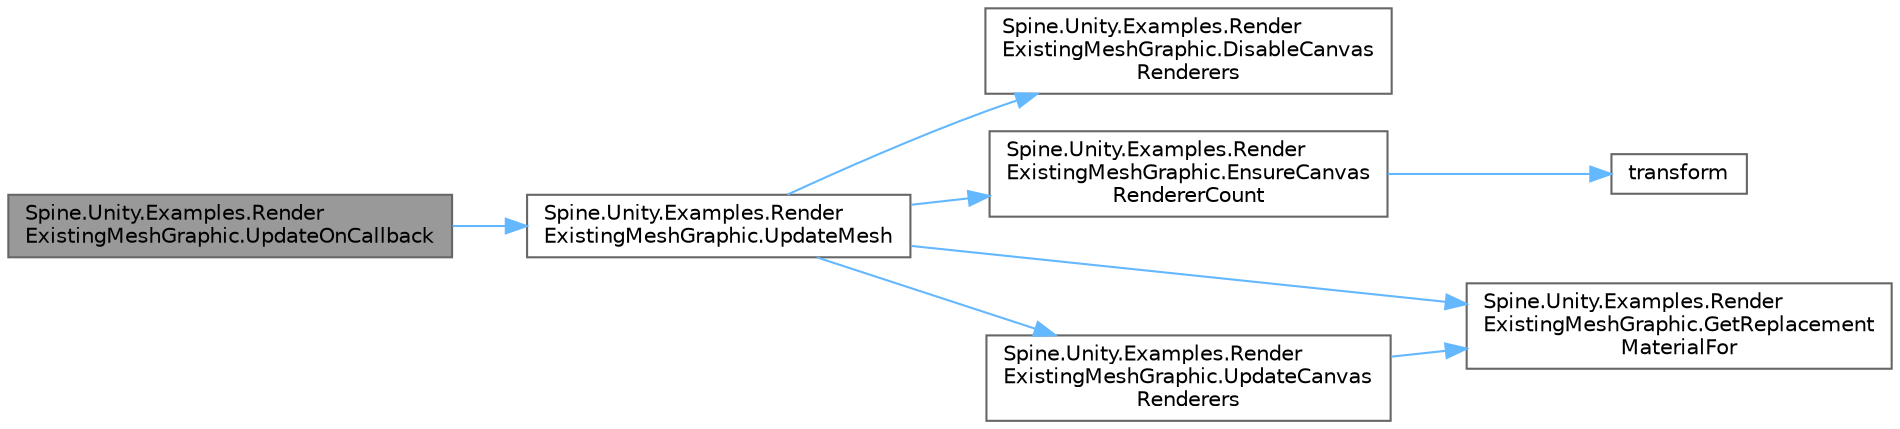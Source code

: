 digraph "Spine.Unity.Examples.RenderExistingMeshGraphic.UpdateOnCallback"
{
 // LATEX_PDF_SIZE
  bgcolor="transparent";
  edge [fontname=Helvetica,fontsize=10,labelfontname=Helvetica,labelfontsize=10];
  node [fontname=Helvetica,fontsize=10,shape=box,height=0.2,width=0.4];
  rankdir="LR";
  Node1 [id="Node000001",label="Spine.Unity.Examples.Render\lExistingMeshGraphic.UpdateOnCallback",height=0.2,width=0.4,color="gray40", fillcolor="grey60", style="filled", fontcolor="black",tooltip=" "];
  Node1 -> Node2 [id="edge8_Node000001_Node000002",color="steelblue1",style="solid",tooltip=" "];
  Node2 [id="Node000002",label="Spine.Unity.Examples.Render\lExistingMeshGraphic.UpdateMesh",height=0.2,width=0.4,color="grey40", fillcolor="white", style="filled",URL="$class_spine_1_1_unity_1_1_examples_1_1_render_existing_mesh_graphic.html#abd7f73a887b8e08158e48f55b2a3e42e",tooltip=" "];
  Node2 -> Node3 [id="edge9_Node000002_Node000003",color="steelblue1",style="solid",tooltip=" "];
  Node3 [id="Node000003",label="Spine.Unity.Examples.Render\lExistingMeshGraphic.DisableCanvas\lRenderers",height=0.2,width=0.4,color="grey40", fillcolor="white", style="filled",URL="$class_spine_1_1_unity_1_1_examples_1_1_render_existing_mesh_graphic.html#a9dd1ebdd3fafd70b873cec0016d3795e",tooltip=" "];
  Node2 -> Node4 [id="edge10_Node000002_Node000004",color="steelblue1",style="solid",tooltip=" "];
  Node4 [id="Node000004",label="Spine.Unity.Examples.Render\lExistingMeshGraphic.EnsureCanvas\lRendererCount",height=0.2,width=0.4,color="grey40", fillcolor="white", style="filled",URL="$class_spine_1_1_unity_1_1_examples_1_1_render_existing_mesh_graphic.html#a0329ecdb4670b9787d2d7334f3f09513",tooltip=" "];
  Node4 -> Node5 [id="edge11_Node000004_Node000005",color="steelblue1",style="solid",tooltip=" "];
  Node5 [id="Node000005",label="transform",height=0.2,width=0.4,color="grey40", fillcolor="white", style="filled",URL="$geometry_8cpp.html#ad05130a1d9f2e9708c1125b4cc2fe7cb",tooltip=" "];
  Node2 -> Node6 [id="edge12_Node000002_Node000006",color="steelblue1",style="solid",tooltip=" "];
  Node6 [id="Node000006",label="Spine.Unity.Examples.Render\lExistingMeshGraphic.GetReplacement\lMaterialFor",height=0.2,width=0.4,color="grey40", fillcolor="white", style="filled",URL="$class_spine_1_1_unity_1_1_examples_1_1_render_existing_mesh_graphic.html#a81be6d07a0a87366fd06d4c48f960b69",tooltip=" "];
  Node2 -> Node7 [id="edge13_Node000002_Node000007",color="steelblue1",style="solid",tooltip=" "];
  Node7 [id="Node000007",label="Spine.Unity.Examples.Render\lExistingMeshGraphic.UpdateCanvas\lRenderers",height=0.2,width=0.4,color="grey40", fillcolor="white", style="filled",URL="$class_spine_1_1_unity_1_1_examples_1_1_render_existing_mesh_graphic.html#a6173f88880d400b92de7cd3eadd1c577",tooltip=" "];
  Node7 -> Node6 [id="edge14_Node000007_Node000006",color="steelblue1",style="solid",tooltip=" "];
}
